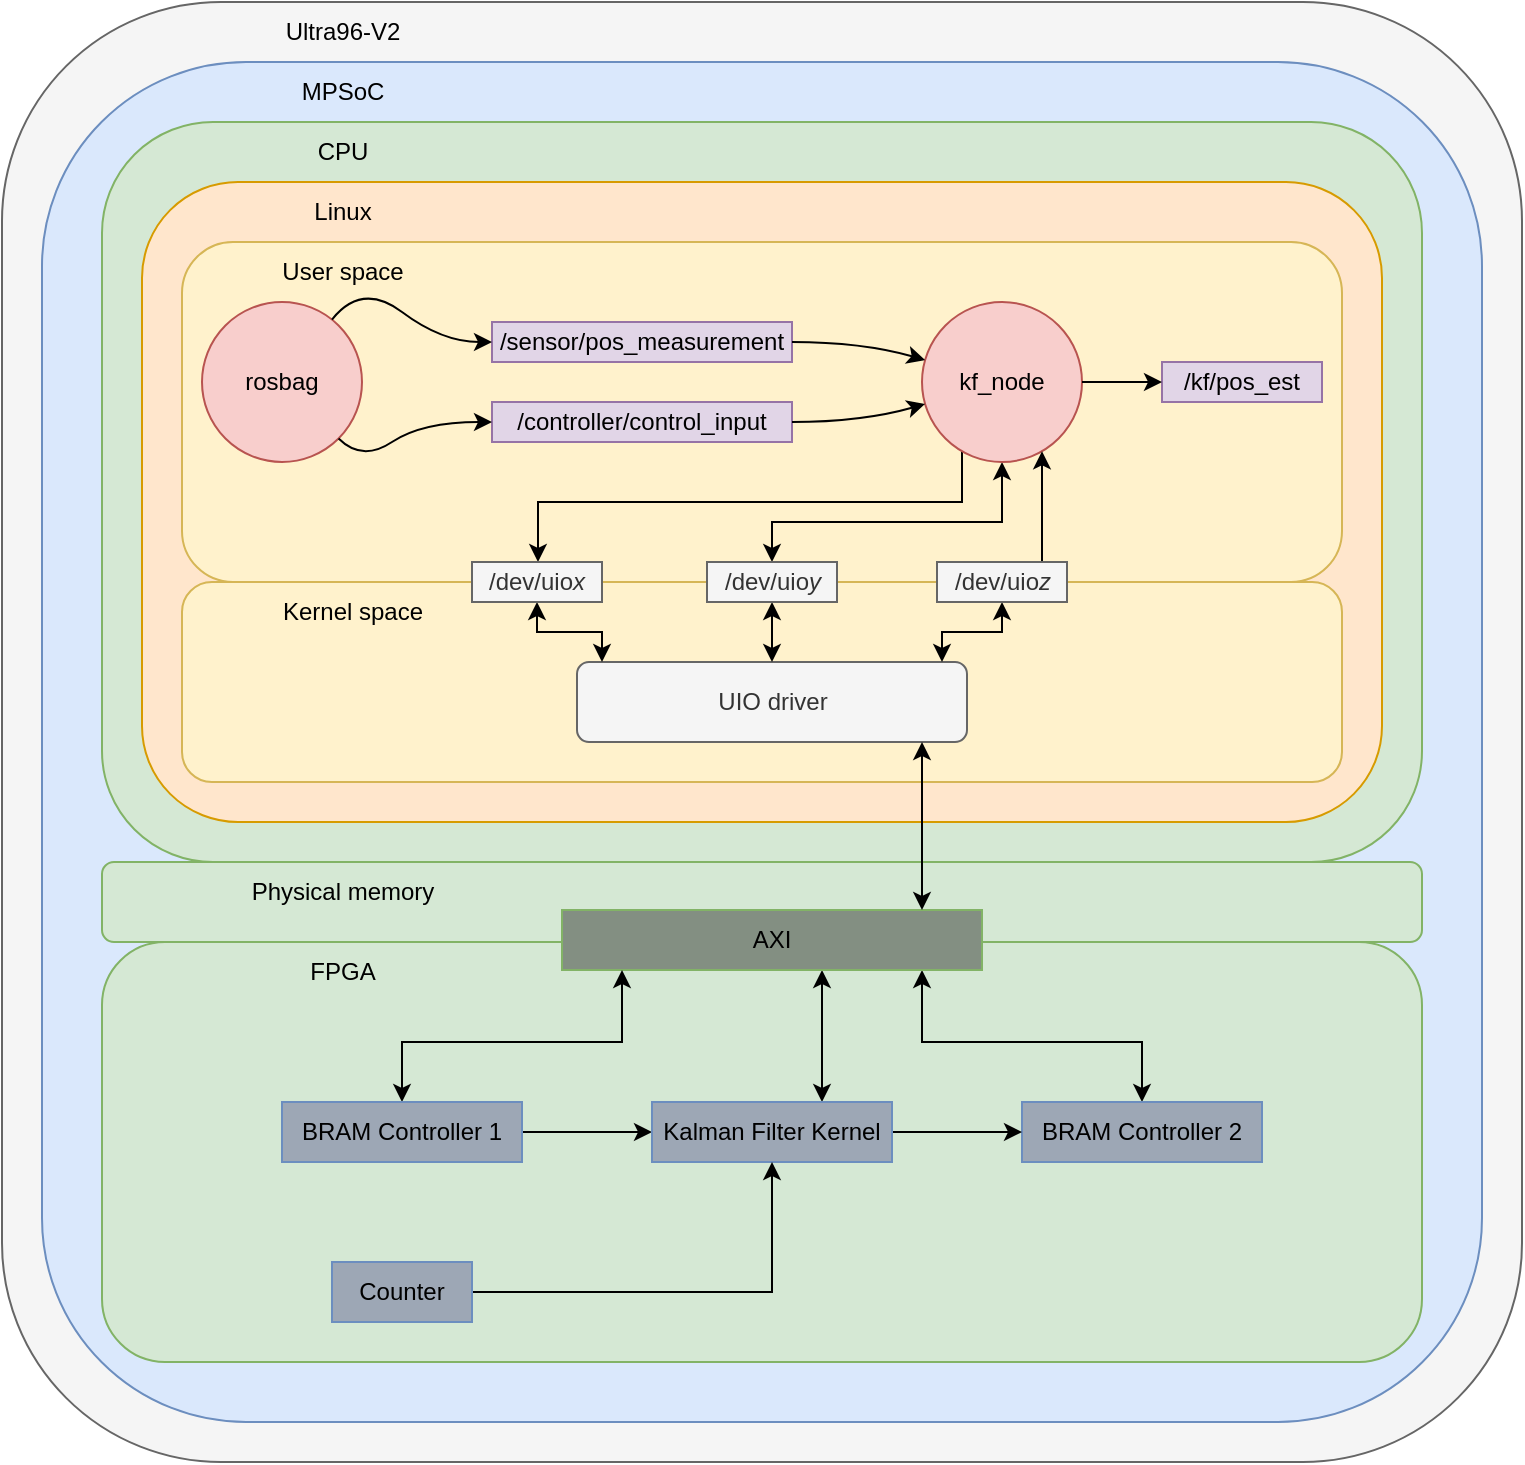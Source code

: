 <mxfile version="20.4.0" type="github">
  <diagram id="k7QuNVmgz5R4sDoiiN90" name="Page-1">
    <mxGraphModel dx="1635" dy="954" grid="1" gridSize="10" guides="1" tooltips="1" connect="1" arrows="1" fold="1" page="1" pageScale="1" pageWidth="850" pageHeight="1100" math="0" shadow="0">
      <root>
        <mxCell id="0" />
        <mxCell id="1" parent="0" />
        <mxCell id="lAAZPWMhHoOcAFwgoBYA-48" value="" style="rounded=1;whiteSpace=wrap;html=1;fillColor=#f5f5f5;fontColor=#333333;strokeColor=#666666;" vertex="1" parent="1">
          <mxGeometry x="190" y="30" width="760" height="730" as="geometry" />
        </mxCell>
        <mxCell id="lAAZPWMhHoOcAFwgoBYA-46" value="" style="rounded=1;whiteSpace=wrap;html=1;fillColor=#dae8fc;strokeColor=#6c8ebf;" vertex="1" parent="1">
          <mxGeometry x="210" y="60" width="720" height="680" as="geometry" />
        </mxCell>
        <mxCell id="lAAZPWMhHoOcAFwgoBYA-28" value="" style="rounded=1;whiteSpace=wrap;html=1;fillColor=#d5e8d4;strokeColor=#82b366;" vertex="1" parent="1">
          <mxGeometry x="240" y="90" width="660" height="370" as="geometry" />
        </mxCell>
        <mxCell id="lAAZPWMhHoOcAFwgoBYA-26" value="" style="rounded=1;whiteSpace=wrap;html=1;fillColor=#ffe6cc;strokeColor=#d79b00;" vertex="1" parent="1">
          <mxGeometry x="260" y="120" width="620" height="320" as="geometry" />
        </mxCell>
        <mxCell id="lAAZPWMhHoOcAFwgoBYA-1" value="" style="rounded=1;whiteSpace=wrap;html=1;fillColor=#fff2cc;strokeColor=#d6b656;" vertex="1" parent="1">
          <mxGeometry x="280" y="150" width="580" height="170" as="geometry" />
        </mxCell>
        <mxCell id="lAAZPWMhHoOcAFwgoBYA-21" style="edgeStyle=orthogonalEdgeStyle;rounded=0;orthogonalLoop=1;jettySize=auto;html=1;" edge="1" parent="1" source="lAAZPWMhHoOcAFwgoBYA-2" target="lAAZPWMhHoOcAFwgoBYA-17">
          <mxGeometry relative="1" as="geometry">
            <Array as="points">
              <mxPoint x="670" y="280" />
              <mxPoint x="458" y="280" />
            </Array>
          </mxGeometry>
        </mxCell>
        <mxCell id="lAAZPWMhHoOcAFwgoBYA-25" style="edgeStyle=orthogonalEdgeStyle;rounded=0;orthogonalLoop=1;jettySize=auto;html=1;startArrow=classic;startFill=1;" edge="1" parent="1" source="lAAZPWMhHoOcAFwgoBYA-2" target="lAAZPWMhHoOcAFwgoBYA-18">
          <mxGeometry relative="1" as="geometry">
            <Array as="points">
              <mxPoint x="690" y="290" />
              <mxPoint x="575" y="290" />
            </Array>
          </mxGeometry>
        </mxCell>
        <mxCell id="lAAZPWMhHoOcAFwgoBYA-2" value="kf_node" style="ellipse;whiteSpace=wrap;html=1;aspect=fixed;fillColor=#f8cecc;strokeColor=#b85450;" vertex="1" parent="1">
          <mxGeometry x="650" y="180" width="80" height="80" as="geometry" />
        </mxCell>
        <mxCell id="lAAZPWMhHoOcAFwgoBYA-3" value="rosbag" style="ellipse;whiteSpace=wrap;html=1;aspect=fixed;fillColor=#f8cecc;strokeColor=#b85450;" vertex="1" parent="1">
          <mxGeometry x="290" y="180" width="80" height="80" as="geometry" />
        </mxCell>
        <mxCell id="lAAZPWMhHoOcAFwgoBYA-4" value="/sensor/pos_measurement" style="rounded=0;whiteSpace=wrap;html=1;fillColor=#e1d5e7;strokeColor=#9673a6;" vertex="1" parent="1">
          <mxGeometry x="435" y="190" width="150" height="20" as="geometry" />
        </mxCell>
        <mxCell id="lAAZPWMhHoOcAFwgoBYA-5" value="/controller/control_input" style="rounded=0;whiteSpace=wrap;html=1;fillColor=#e1d5e7;strokeColor=#9673a6;" vertex="1" parent="1">
          <mxGeometry x="435" y="230" width="150" height="20" as="geometry" />
        </mxCell>
        <mxCell id="lAAZPWMhHoOcAFwgoBYA-6" value="" style="curved=1;endArrow=classic;html=1;rounded=0;" edge="1" parent="1" source="lAAZPWMhHoOcAFwgoBYA-3" target="lAAZPWMhHoOcAFwgoBYA-4">
          <mxGeometry width="50" height="50" relative="1" as="geometry">
            <mxPoint x="320" y="170" as="sourcePoint" />
            <mxPoint x="370" y="120" as="targetPoint" />
            <Array as="points">
              <mxPoint x="370" y="170" />
              <mxPoint x="410" y="200" />
            </Array>
          </mxGeometry>
        </mxCell>
        <mxCell id="lAAZPWMhHoOcAFwgoBYA-8" value="" style="curved=1;endArrow=classic;html=1;rounded=0;" edge="1" parent="1" source="lAAZPWMhHoOcAFwgoBYA-3" target="lAAZPWMhHoOcAFwgoBYA-5">
          <mxGeometry width="50" height="50" relative="1" as="geometry">
            <mxPoint x="355.003" y="248.85" as="sourcePoint" />
            <mxPoint x="434.91" y="260" as="targetPoint" />
            <Array as="points">
              <mxPoint x="370" y="260" />
              <mxPoint x="400" y="240" />
            </Array>
          </mxGeometry>
        </mxCell>
        <mxCell id="lAAZPWMhHoOcAFwgoBYA-9" value="" style="curved=1;endArrow=classic;html=1;rounded=0;" edge="1" parent="1" source="lAAZPWMhHoOcAFwgoBYA-4" target="lAAZPWMhHoOcAFwgoBYA-2">
          <mxGeometry width="50" height="50" relative="1" as="geometry">
            <mxPoint x="590" y="230" as="sourcePoint" />
            <mxPoint x="640" y="180" as="targetPoint" />
            <Array as="points">
              <mxPoint x="620" y="200" />
            </Array>
          </mxGeometry>
        </mxCell>
        <mxCell id="lAAZPWMhHoOcAFwgoBYA-10" value="" style="curved=1;endArrow=classic;html=1;rounded=0;" edge="1" parent="1" source="lAAZPWMhHoOcAFwgoBYA-5" target="lAAZPWMhHoOcAFwgoBYA-2">
          <mxGeometry width="50" height="50" relative="1" as="geometry">
            <mxPoint x="590" y="230" as="sourcePoint" />
            <mxPoint x="640" y="180" as="targetPoint" />
            <Array as="points">
              <mxPoint x="620" y="240" />
            </Array>
          </mxGeometry>
        </mxCell>
        <mxCell id="lAAZPWMhHoOcAFwgoBYA-11" value="/kf/pos_est" style="rounded=0;whiteSpace=wrap;html=1;fillColor=#e1d5e7;strokeColor=#9673a6;" vertex="1" parent="1">
          <mxGeometry x="770" y="210" width="80" height="20" as="geometry" />
        </mxCell>
        <mxCell id="lAAZPWMhHoOcAFwgoBYA-12" value="" style="curved=1;endArrow=classic;html=1;rounded=0;" edge="1" parent="1" source="lAAZPWMhHoOcAFwgoBYA-2" target="lAAZPWMhHoOcAFwgoBYA-11">
          <mxGeometry width="50" height="50" relative="1" as="geometry">
            <mxPoint x="590" y="230" as="sourcePoint" />
            <mxPoint x="640" y="180" as="targetPoint" />
            <Array as="points" />
          </mxGeometry>
        </mxCell>
        <mxCell id="lAAZPWMhHoOcAFwgoBYA-13" value="" style="rounded=1;whiteSpace=wrap;html=1;fillColor=#fff2cc;strokeColor=#d6b656;" vertex="1" parent="1">
          <mxGeometry x="280" y="320" width="580" height="100" as="geometry" />
        </mxCell>
        <mxCell id="lAAZPWMhHoOcAFwgoBYA-14" value="&lt;div&gt;User space&lt;/div&gt;" style="text;html=1;align=center;verticalAlign=middle;resizable=0;points=[];autosize=1;strokeColor=none;fillColor=none;" vertex="1" parent="1">
          <mxGeometry x="320" y="150" width="80" height="30" as="geometry" />
        </mxCell>
        <mxCell id="lAAZPWMhHoOcAFwgoBYA-15" value="&lt;div&gt;Kernel space&lt;/div&gt;" style="text;html=1;align=center;verticalAlign=middle;resizable=0;points=[];autosize=1;strokeColor=none;fillColor=none;" vertex="1" parent="1">
          <mxGeometry x="320" y="320" width="90" height="30" as="geometry" />
        </mxCell>
        <mxCell id="lAAZPWMhHoOcAFwgoBYA-16" value="UIO driver" style="rounded=1;whiteSpace=wrap;html=1;fillColor=#f5f5f5;fontColor=#333333;strokeColor=#666666;" vertex="1" parent="1">
          <mxGeometry x="477.5" y="360" width="195" height="40" as="geometry" />
        </mxCell>
        <mxCell id="lAAZPWMhHoOcAFwgoBYA-19" style="edgeStyle=orthogonalEdgeStyle;rounded=0;orthogonalLoop=1;jettySize=auto;html=1;startArrow=classic;startFill=1;" edge="1" parent="1" source="lAAZPWMhHoOcAFwgoBYA-17" target="lAAZPWMhHoOcAFwgoBYA-16">
          <mxGeometry relative="1" as="geometry">
            <Array as="points">
              <mxPoint x="458" y="345" />
              <mxPoint x="490" y="345" />
            </Array>
          </mxGeometry>
        </mxCell>
        <mxCell id="lAAZPWMhHoOcAFwgoBYA-17" value="/dev/uio&lt;i&gt;x&lt;/i&gt;" style="rounded=0;whiteSpace=wrap;html=1;fillColor=#f5f5f5;fontColor=#333333;strokeColor=#666666;" vertex="1" parent="1">
          <mxGeometry x="425" y="310" width="65" height="20" as="geometry" />
        </mxCell>
        <mxCell id="lAAZPWMhHoOcAFwgoBYA-20" style="edgeStyle=orthogonalEdgeStyle;rounded=0;orthogonalLoop=1;jettySize=auto;html=1;startArrow=classic;startFill=1;" edge="1" parent="1" source="lAAZPWMhHoOcAFwgoBYA-22" target="lAAZPWMhHoOcAFwgoBYA-16">
          <mxGeometry relative="1" as="geometry">
            <Array as="points">
              <mxPoint x="690" y="345" />
              <mxPoint x="660" y="345" />
            </Array>
          </mxGeometry>
        </mxCell>
        <mxCell id="lAAZPWMhHoOcAFwgoBYA-23" style="edgeStyle=orthogonalEdgeStyle;rounded=0;orthogonalLoop=1;jettySize=auto;html=1;startArrow=classic;startFill=1;" edge="1" parent="1" source="lAAZPWMhHoOcAFwgoBYA-18" target="lAAZPWMhHoOcAFwgoBYA-16">
          <mxGeometry relative="1" as="geometry">
            <Array as="points">
              <mxPoint x="575" y="340" />
              <mxPoint x="575" y="340" />
            </Array>
          </mxGeometry>
        </mxCell>
        <mxCell id="lAAZPWMhHoOcAFwgoBYA-18" value="/dev/uio&lt;i&gt;y&lt;/i&gt;" style="rounded=0;whiteSpace=wrap;html=1;fillColor=#f5f5f5;fontColor=#333333;strokeColor=#666666;" vertex="1" parent="1">
          <mxGeometry x="542.5" y="310" width="65" height="20" as="geometry" />
        </mxCell>
        <mxCell id="lAAZPWMhHoOcAFwgoBYA-24" style="edgeStyle=orthogonalEdgeStyle;rounded=0;orthogonalLoop=1;jettySize=auto;html=1;" edge="1" parent="1" source="lAAZPWMhHoOcAFwgoBYA-22" target="lAAZPWMhHoOcAFwgoBYA-2">
          <mxGeometry relative="1" as="geometry">
            <Array as="points">
              <mxPoint x="710" y="290" />
              <mxPoint x="710" y="290" />
            </Array>
          </mxGeometry>
        </mxCell>
        <mxCell id="lAAZPWMhHoOcAFwgoBYA-22" value="/dev/uio&lt;i&gt;z&lt;/i&gt;" style="rounded=0;whiteSpace=wrap;html=1;fillColor=#f5f5f5;fontColor=#333333;strokeColor=#666666;" vertex="1" parent="1">
          <mxGeometry x="657.5" y="310" width="65" height="20" as="geometry" />
        </mxCell>
        <mxCell id="lAAZPWMhHoOcAFwgoBYA-27" value="Linux" style="text;html=1;align=center;verticalAlign=middle;resizable=0;points=[];autosize=1;strokeColor=none;fillColor=none;" vertex="1" parent="1">
          <mxGeometry x="335" y="120" width="50" height="30" as="geometry" />
        </mxCell>
        <mxCell id="lAAZPWMhHoOcAFwgoBYA-29" value="CPU" style="text;html=1;align=center;verticalAlign=middle;resizable=0;points=[];autosize=1;strokeColor=none;fillColor=none;" vertex="1" parent="1">
          <mxGeometry x="335" y="90" width="50" height="30" as="geometry" />
        </mxCell>
        <mxCell id="lAAZPWMhHoOcAFwgoBYA-30" value="" style="rounded=1;whiteSpace=wrap;html=1;fillColor=#d5e8d4;strokeColor=#82b366;" vertex="1" parent="1">
          <mxGeometry x="240" y="460" width="660" height="40" as="geometry" />
        </mxCell>
        <mxCell id="lAAZPWMhHoOcAFwgoBYA-31" value="Physical memory" style="text;html=1;align=center;verticalAlign=middle;resizable=0;points=[];autosize=1;strokeColor=none;fillColor=none;" vertex="1" parent="1">
          <mxGeometry x="305" y="460" width="110" height="30" as="geometry" />
        </mxCell>
        <mxCell id="lAAZPWMhHoOcAFwgoBYA-32" value="" style="rounded=1;whiteSpace=wrap;html=1;fillColor=#d5e8d4;strokeColor=#82b366;" vertex="1" parent="1">
          <mxGeometry x="240" y="500" width="660" height="210" as="geometry" />
        </mxCell>
        <mxCell id="lAAZPWMhHoOcAFwgoBYA-33" value="FPGA" style="text;html=1;align=center;verticalAlign=middle;resizable=0;points=[];autosize=1;strokeColor=none;fillColor=none;" vertex="1" parent="1">
          <mxGeometry x="330" y="500" width="60" height="30" as="geometry" />
        </mxCell>
        <mxCell id="lAAZPWMhHoOcAFwgoBYA-41" style="edgeStyle=orthogonalEdgeStyle;rounded=0;orthogonalLoop=1;jettySize=auto;html=1;startArrow=classic;startFill=1;" edge="1" parent="1" source="lAAZPWMhHoOcAFwgoBYA-34" target="lAAZPWMhHoOcAFwgoBYA-38">
          <mxGeometry relative="1" as="geometry">
            <Array as="points">
              <mxPoint x="600" y="570" />
              <mxPoint x="600" y="570" />
            </Array>
          </mxGeometry>
        </mxCell>
        <mxCell id="lAAZPWMhHoOcAFwgoBYA-42" style="edgeStyle=orthogonalEdgeStyle;rounded=0;orthogonalLoop=1;jettySize=auto;html=1;startArrow=classic;startFill=1;" edge="1" parent="1" source="lAAZPWMhHoOcAFwgoBYA-34" target="lAAZPWMhHoOcAFwgoBYA-37">
          <mxGeometry relative="1" as="geometry">
            <Array as="points">
              <mxPoint x="650" y="550" />
              <mxPoint x="760" y="550" />
            </Array>
          </mxGeometry>
        </mxCell>
        <mxCell id="lAAZPWMhHoOcAFwgoBYA-34" value="AXI" style="rounded=0;whiteSpace=wrap;html=1;fillColor=#838F82;strokeColor=#82b366;" vertex="1" parent="1">
          <mxGeometry x="470" y="484" width="210" height="30" as="geometry" />
        </mxCell>
        <mxCell id="lAAZPWMhHoOcAFwgoBYA-35" style="edgeStyle=orthogonalEdgeStyle;rounded=0;orthogonalLoop=1;jettySize=auto;html=1;startArrow=classic;startFill=1;" edge="1" parent="1" source="lAAZPWMhHoOcAFwgoBYA-16" target="lAAZPWMhHoOcAFwgoBYA-34">
          <mxGeometry relative="1" as="geometry">
            <Array as="points">
              <mxPoint x="650" y="430" />
              <mxPoint x="650" y="430" />
            </Array>
          </mxGeometry>
        </mxCell>
        <mxCell id="lAAZPWMhHoOcAFwgoBYA-40" style="edgeStyle=orthogonalEdgeStyle;rounded=0;orthogonalLoop=1;jettySize=auto;html=1;startArrow=classic;startFill=1;" edge="1" parent="1" source="lAAZPWMhHoOcAFwgoBYA-36" target="lAAZPWMhHoOcAFwgoBYA-34">
          <mxGeometry relative="1" as="geometry">
            <Array as="points">
              <mxPoint x="390" y="550" />
              <mxPoint x="500" y="550" />
            </Array>
          </mxGeometry>
        </mxCell>
        <mxCell id="lAAZPWMhHoOcAFwgoBYA-43" style="edgeStyle=orthogonalEdgeStyle;rounded=0;orthogonalLoop=1;jettySize=auto;html=1;startArrow=none;startFill=0;" edge="1" parent="1" source="lAAZPWMhHoOcAFwgoBYA-36" target="lAAZPWMhHoOcAFwgoBYA-38">
          <mxGeometry relative="1" as="geometry" />
        </mxCell>
        <mxCell id="lAAZPWMhHoOcAFwgoBYA-36" value="BRAM Controller 1" style="rounded=0;whiteSpace=wrap;html=1;fillColor=#9DA7B5;strokeColor=#6c8ebf;" vertex="1" parent="1">
          <mxGeometry x="330" y="580" width="120" height="30" as="geometry" />
        </mxCell>
        <mxCell id="lAAZPWMhHoOcAFwgoBYA-37" value="&lt;div&gt;BRAM Controller 2&lt;/div&gt;" style="rounded=0;whiteSpace=wrap;html=1;fillColor=#9DA7B5;strokeColor=#6c8ebf;" vertex="1" parent="1">
          <mxGeometry x="700" y="580" width="120" height="30" as="geometry" />
        </mxCell>
        <mxCell id="lAAZPWMhHoOcAFwgoBYA-44" style="edgeStyle=orthogonalEdgeStyle;rounded=0;orthogonalLoop=1;jettySize=auto;html=1;startArrow=none;startFill=0;" edge="1" parent="1" source="lAAZPWMhHoOcAFwgoBYA-38" target="lAAZPWMhHoOcAFwgoBYA-37">
          <mxGeometry relative="1" as="geometry" />
        </mxCell>
        <mxCell id="lAAZPWMhHoOcAFwgoBYA-38" value="Kalman Filter Kernel" style="rounded=0;whiteSpace=wrap;html=1;fillColor=#9DA7B5;strokeColor=#6c8ebf;" vertex="1" parent="1">
          <mxGeometry x="515" y="580" width="120" height="30" as="geometry" />
        </mxCell>
        <mxCell id="lAAZPWMhHoOcAFwgoBYA-45" style="edgeStyle=orthogonalEdgeStyle;rounded=0;orthogonalLoop=1;jettySize=auto;html=1;startArrow=none;startFill=0;" edge="1" parent="1" source="lAAZPWMhHoOcAFwgoBYA-39" target="lAAZPWMhHoOcAFwgoBYA-38">
          <mxGeometry relative="1" as="geometry" />
        </mxCell>
        <mxCell id="lAAZPWMhHoOcAFwgoBYA-39" value="Counter" style="rounded=0;whiteSpace=wrap;html=1;fillColor=#9DA7B5;strokeColor=#6c8ebf;" vertex="1" parent="1">
          <mxGeometry x="355" y="660" width="70" height="30" as="geometry" />
        </mxCell>
        <mxCell id="lAAZPWMhHoOcAFwgoBYA-47" value="MPSoC" style="text;html=1;align=center;verticalAlign=middle;resizable=0;points=[];autosize=1;strokeColor=none;fillColor=none;" vertex="1" parent="1">
          <mxGeometry x="330" y="60" width="60" height="30" as="geometry" />
        </mxCell>
        <mxCell id="lAAZPWMhHoOcAFwgoBYA-49" value="Ultra96-V2" style="text;html=1;align=center;verticalAlign=middle;resizable=0;points=[];autosize=1;strokeColor=none;fillColor=none;" vertex="1" parent="1">
          <mxGeometry x="320" y="30" width="80" height="30" as="geometry" />
        </mxCell>
      </root>
    </mxGraphModel>
  </diagram>
</mxfile>
